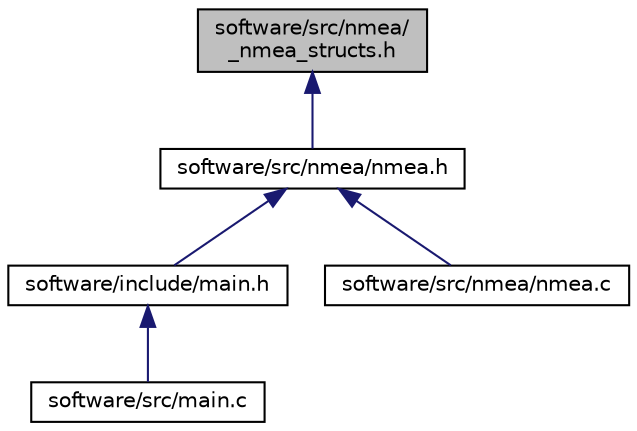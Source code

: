 digraph "software/src/nmea/_nmea_structs.h"
{
 // LATEX_PDF_SIZE
  edge [fontname="Helvetica",fontsize="10",labelfontname="Helvetica",labelfontsize="10"];
  node [fontname="Helvetica",fontsize="10",shape=record];
  Node1 [label="software/src/nmea/\l_nmea_structs.h",height=0.2,width=0.4,color="black", fillcolor="grey75", style="filled", fontcolor="black",tooltip="NMEA Messages abstract data structures representations."];
  Node1 -> Node2 [dir="back",color="midnightblue",fontsize="10",style="solid",fontname="Helvetica"];
  Node2 [label="software/src/nmea/nmea.h",height=0.2,width=0.4,color="black", fillcolor="white", style="filled",URL="$nmea_8h.html",tooltip="NMEA 0183 protocol messages parser interface."];
  Node2 -> Node3 [dir="back",color="midnightblue",fontsize="10",style="solid",fontname="Helvetica"];
  Node3 [label="software/include/main.h",height=0.2,width=0.4,color="black", fillcolor="white", style="filled",URL="$main_8h.html",tooltip="MCU program main header."];
  Node3 -> Node4 [dir="back",color="midnightblue",fontsize="10",style="solid",fontname="Helvetica"];
  Node4 [label="software/src/main.c",height=0.2,width=0.4,color="black", fillcolor="white", style="filled",URL="$main_8c.html",tooltip="MCU program main file."];
  Node2 -> Node5 [dir="back",color="midnightblue",fontsize="10",style="solid",fontname="Helvetica"];
  Node5 [label="software/src/nmea/nmea.c",height=0.2,width=0.4,color="black", fillcolor="white", style="filled",URL="$nmea_8c.html",tooltip="NMEA 0183 protocol messages parser source."];
}
